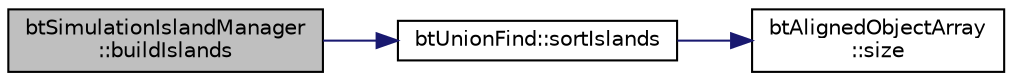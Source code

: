 digraph "btSimulationIslandManager::buildIslands"
{
  edge [fontname="Helvetica",fontsize="10",labelfontname="Helvetica",labelfontsize="10"];
  node [fontname="Helvetica",fontsize="10",shape=record];
  rankdir="LR";
  Node1 [label="btSimulationIslandManager\l::buildIslands",height=0.2,width=0.4,color="black", fillcolor="grey75", style="filled", fontcolor="black"];
  Node1 -> Node2 [color="midnightblue",fontsize="10",style="solid",fontname="Helvetica"];
  Node2 [label="btUnionFind::sortIslands",height=0.2,width=0.4,color="black", fillcolor="white", style="filled",URL="$classbt_union_find.html#a8bf4647f84d20b033e0d0a7188f3b798"];
  Node2 -> Node3 [color="midnightblue",fontsize="10",style="solid",fontname="Helvetica"];
  Node3 [label="btAlignedObjectArray\l::size",height=0.2,width=0.4,color="black", fillcolor="white", style="filled",URL="$classbt_aligned_object_array.html#a6bdd14c7599ecb95e8d83dd5a715f9b7",tooltip="return the number of elements in the array "];
}
